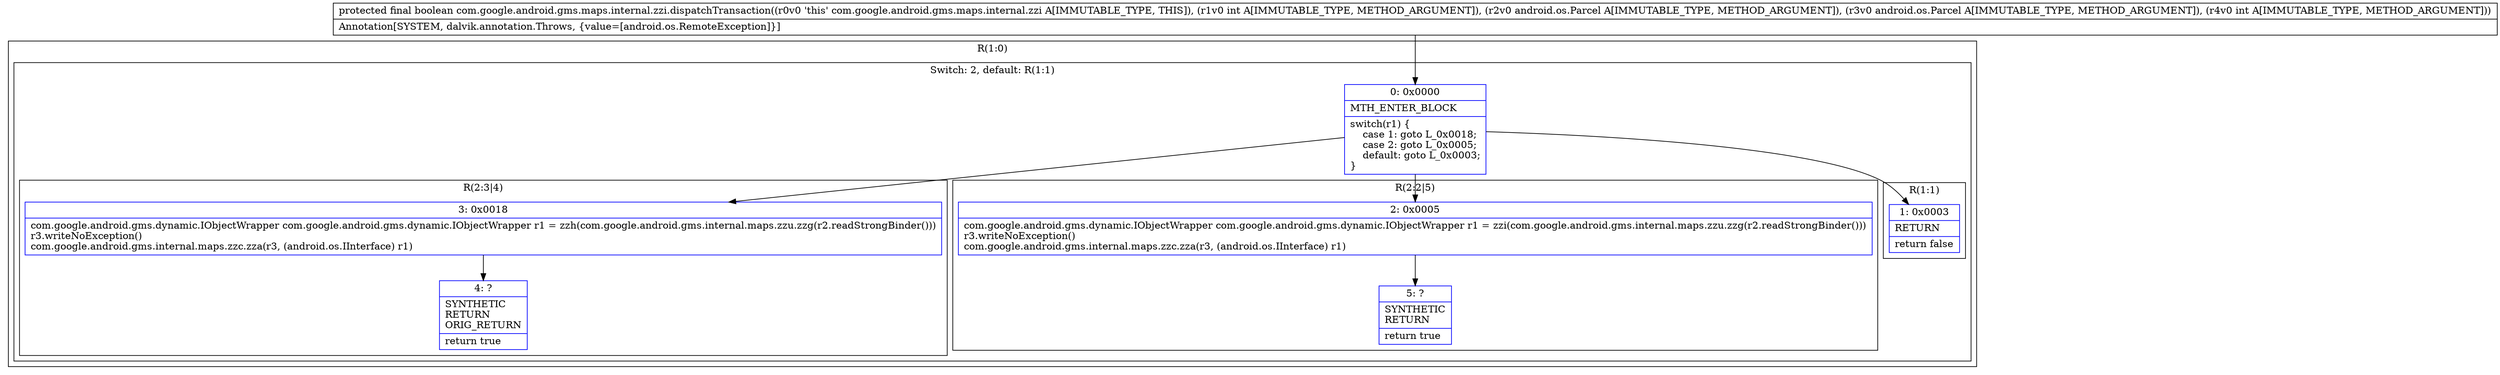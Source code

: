 digraph "CFG forcom.google.android.gms.maps.internal.zzi.dispatchTransaction(ILandroid\/os\/Parcel;Landroid\/os\/Parcel;I)Z" {
subgraph cluster_Region_1075443597 {
label = "R(1:0)";
node [shape=record,color=blue];
subgraph cluster_SwitchRegion_2597059 {
label = "Switch: 2, default: R(1:1)";
node [shape=record,color=blue];
Node_0 [shape=record,label="{0\:\ 0x0000|MTH_ENTER_BLOCK\l|switch(r1) \{\l    case 1: goto L_0x0018;\l    case 2: goto L_0x0005;\l    default: goto L_0x0003;\l\}\l}"];
subgraph cluster_Region_1861603708 {
label = "R(2:3|4)";
node [shape=record,color=blue];
Node_3 [shape=record,label="{3\:\ 0x0018|com.google.android.gms.dynamic.IObjectWrapper com.google.android.gms.dynamic.IObjectWrapper r1 = zzh(com.google.android.gms.internal.maps.zzu.zzg(r2.readStrongBinder()))\lr3.writeNoException()\lcom.google.android.gms.internal.maps.zzc.zza(r3, (android.os.IInterface) r1)\l}"];
Node_4 [shape=record,label="{4\:\ ?|SYNTHETIC\lRETURN\lORIG_RETURN\l|return true\l}"];
}
subgraph cluster_Region_173526985 {
label = "R(2:2|5)";
node [shape=record,color=blue];
Node_2 [shape=record,label="{2\:\ 0x0005|com.google.android.gms.dynamic.IObjectWrapper com.google.android.gms.dynamic.IObjectWrapper r1 = zzi(com.google.android.gms.internal.maps.zzu.zzg(r2.readStrongBinder()))\lr3.writeNoException()\lcom.google.android.gms.internal.maps.zzc.zza(r3, (android.os.IInterface) r1)\l}"];
Node_5 [shape=record,label="{5\:\ ?|SYNTHETIC\lRETURN\l|return true\l}"];
}
subgraph cluster_Region_884612745 {
label = "R(1:1)";
node [shape=record,color=blue];
Node_1 [shape=record,label="{1\:\ 0x0003|RETURN\l|return false\l}"];
}
}
}
MethodNode[shape=record,label="{protected final boolean com.google.android.gms.maps.internal.zzi.dispatchTransaction((r0v0 'this' com.google.android.gms.maps.internal.zzi A[IMMUTABLE_TYPE, THIS]), (r1v0 int A[IMMUTABLE_TYPE, METHOD_ARGUMENT]), (r2v0 android.os.Parcel A[IMMUTABLE_TYPE, METHOD_ARGUMENT]), (r3v0 android.os.Parcel A[IMMUTABLE_TYPE, METHOD_ARGUMENT]), (r4v0 int A[IMMUTABLE_TYPE, METHOD_ARGUMENT]))  | Annotation[SYSTEM, dalvik.annotation.Throws, \{value=[android.os.RemoteException]\}]\l}"];
MethodNode -> Node_0;
Node_0 -> Node_1;
Node_0 -> Node_2;
Node_0 -> Node_3;
Node_3 -> Node_4;
Node_2 -> Node_5;
}

